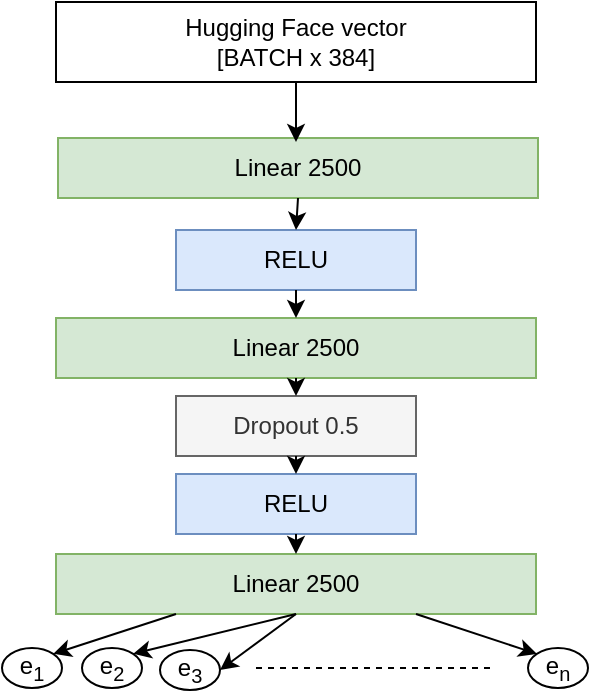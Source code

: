 <mxfile version="15.8.3" type="device"><diagram id="TMOSolHTagi-5QKhBVLW" name="Page-1"><mxGraphModel dx="1038" dy="578" grid="1" gridSize="10" guides="1" tooltips="1" connect="1" arrows="1" fold="1" page="1" pageScale="1" pageWidth="827" pageHeight="1169" math="0" shadow="0"><root><mxCell id="0"/><mxCell id="1" parent="0"/><mxCell id="jeibWNcUsfNfBIdwJVvU-1" value="Hugging Face vector &lt;br&gt;[BATCH x 384]" style="rounded=0;whiteSpace=wrap;html=1;" vertex="1" parent="1"><mxGeometry x="190" y="70" width="240" height="40" as="geometry"/></mxCell><mxCell id="jeibWNcUsfNfBIdwJVvU-2" value="Linear 2500" style="rounded=0;whiteSpace=wrap;html=1;fillColor=#d5e8d4;strokeColor=#82b366;" vertex="1" parent="1"><mxGeometry x="191" y="138" width="240" height="30" as="geometry"/></mxCell><mxCell id="jeibWNcUsfNfBIdwJVvU-3" value="RELU" style="rounded=0;whiteSpace=wrap;html=1;fillColor=#dae8fc;strokeColor=#6c8ebf;" vertex="1" parent="1"><mxGeometry x="250" y="184" width="120" height="30" as="geometry"/></mxCell><mxCell id="jeibWNcUsfNfBIdwJVvU-4" value="Linear 2500" style="rounded=0;whiteSpace=wrap;html=1;fillColor=#d5e8d4;strokeColor=#82b366;" vertex="1" parent="1"><mxGeometry x="190" y="228" width="240" height="30" as="geometry"/></mxCell><mxCell id="jeibWNcUsfNfBIdwJVvU-5" value="Dropout 0.5" style="rounded=0;whiteSpace=wrap;html=1;fillColor=#f5f5f5;fontColor=#333333;strokeColor=#666666;" vertex="1" parent="1"><mxGeometry x="250" y="267" width="120" height="30" as="geometry"/></mxCell><mxCell id="jeibWNcUsfNfBIdwJVvU-6" value="RELU" style="rounded=0;whiteSpace=wrap;html=1;fillColor=#dae8fc;strokeColor=#6c8ebf;" vertex="1" parent="1"><mxGeometry x="250" y="306" width="120" height="30" as="geometry"/></mxCell><mxCell id="jeibWNcUsfNfBIdwJVvU-7" value="Linear 2500" style="rounded=0;whiteSpace=wrap;html=1;fillColor=#d5e8d4;strokeColor=#82b366;" vertex="1" parent="1"><mxGeometry x="190" y="346" width="240" height="30" as="geometry"/></mxCell><mxCell id="jeibWNcUsfNfBIdwJVvU-8" value="e&lt;sub&gt;1&lt;/sub&gt;" style="ellipse;whiteSpace=wrap;html=1;" vertex="1" parent="1"><mxGeometry x="163" y="393" width="30" height="20" as="geometry"/></mxCell><mxCell id="jeibWNcUsfNfBIdwJVvU-9" value="e&lt;sub&gt;2&lt;/sub&gt;" style="ellipse;whiteSpace=wrap;html=1;" vertex="1" parent="1"><mxGeometry x="203" y="393" width="30" height="20" as="geometry"/></mxCell><mxCell id="jeibWNcUsfNfBIdwJVvU-10" value="e&lt;sub&gt;3&lt;/sub&gt;" style="ellipse;whiteSpace=wrap;html=1;" vertex="1" parent="1"><mxGeometry x="242" y="394" width="30" height="20" as="geometry"/></mxCell><mxCell id="jeibWNcUsfNfBIdwJVvU-11" value="e&lt;sub&gt;n&lt;/sub&gt;" style="ellipse;whiteSpace=wrap;html=1;" vertex="1" parent="1"><mxGeometry x="426" y="393" width="30" height="20" as="geometry"/></mxCell><mxCell id="jeibWNcUsfNfBIdwJVvU-12" value="" style="endArrow=none;dashed=1;html=1;rounded=0;" edge="1" parent="1"><mxGeometry width="50" height="50" relative="1" as="geometry"><mxPoint x="290" y="403" as="sourcePoint"/><mxPoint x="410" y="403" as="targetPoint"/></mxGeometry></mxCell><mxCell id="jeibWNcUsfNfBIdwJVvU-15" value="" style="endArrow=classic;html=1;rounded=0;exitX=0.25;exitY=1;exitDx=0;exitDy=0;entryX=1;entryY=0;entryDx=0;entryDy=0;" edge="1" parent="1" source="jeibWNcUsfNfBIdwJVvU-7" target="jeibWNcUsfNfBIdwJVvU-8"><mxGeometry width="50" height="50" relative="1" as="geometry"><mxPoint x="390" y="310" as="sourcePoint"/><mxPoint x="440" y="260" as="targetPoint"/></mxGeometry></mxCell><mxCell id="jeibWNcUsfNfBIdwJVvU-16" value="" style="endArrow=classic;html=1;rounded=0;exitX=0.75;exitY=1;exitDx=0;exitDy=0;entryX=0;entryY=0;entryDx=0;entryDy=0;" edge="1" parent="1" source="jeibWNcUsfNfBIdwJVvU-7" target="jeibWNcUsfNfBIdwJVvU-11"><mxGeometry width="50" height="50" relative="1" as="geometry"><mxPoint x="260" y="386" as="sourcePoint"/><mxPoint x="198.607" y="405.929" as="targetPoint"/></mxGeometry></mxCell><mxCell id="jeibWNcUsfNfBIdwJVvU-17" value="" style="endArrow=classic;html=1;rounded=0;exitX=0.5;exitY=1;exitDx=0;exitDy=0;entryX=1;entryY=0;entryDx=0;entryDy=0;" edge="1" parent="1" source="jeibWNcUsfNfBIdwJVvU-7" target="jeibWNcUsfNfBIdwJVvU-9"><mxGeometry width="50" height="50" relative="1" as="geometry"><mxPoint x="380" y="386" as="sourcePoint"/><mxPoint x="440.393" y="405.929" as="targetPoint"/></mxGeometry></mxCell><mxCell id="jeibWNcUsfNfBIdwJVvU-18" value="" style="endArrow=classic;html=1;rounded=0;exitX=0.5;exitY=1;exitDx=0;exitDy=0;entryX=1;entryY=0.5;entryDx=0;entryDy=0;" edge="1" parent="1" source="jeibWNcUsfNfBIdwJVvU-7" target="jeibWNcUsfNfBIdwJVvU-10"><mxGeometry width="50" height="50" relative="1" as="geometry"><mxPoint x="320" y="386" as="sourcePoint"/><mxPoint x="238.607" y="405.929" as="targetPoint"/></mxGeometry></mxCell><mxCell id="jeibWNcUsfNfBIdwJVvU-19" value="" style="endArrow=classic;html=1;rounded=0;exitX=0.5;exitY=1;exitDx=0;exitDy=0;" edge="1" parent="1" source="jeibWNcUsfNfBIdwJVvU-1"><mxGeometry width="50" height="50" relative="1" as="geometry"><mxPoint x="320" y="386" as="sourcePoint"/><mxPoint x="310" y="140" as="targetPoint"/></mxGeometry></mxCell><mxCell id="jeibWNcUsfNfBIdwJVvU-20" value="" style="endArrow=classic;html=1;rounded=0;exitX=0.5;exitY=1;exitDx=0;exitDy=0;entryX=0.5;entryY=0;entryDx=0;entryDy=0;" edge="1" parent="1" source="jeibWNcUsfNfBIdwJVvU-2" target="jeibWNcUsfNfBIdwJVvU-3"><mxGeometry width="50" height="50" relative="1" as="geometry"><mxPoint x="320" y="155" as="sourcePoint"/><mxPoint x="320" y="185" as="targetPoint"/></mxGeometry></mxCell><mxCell id="jeibWNcUsfNfBIdwJVvU-21" value="" style="endArrow=classic;html=1;rounded=0;exitX=0.5;exitY=1;exitDx=0;exitDy=0;entryX=0.5;entryY=0;entryDx=0;entryDy=0;" edge="1" parent="1" source="jeibWNcUsfNfBIdwJVvU-3" target="jeibWNcUsfNfBIdwJVvU-4"><mxGeometry width="50" height="50" relative="1" as="geometry"><mxPoint x="321" y="178" as="sourcePoint"/><mxPoint x="320" y="194" as="targetPoint"/></mxGeometry></mxCell><mxCell id="jeibWNcUsfNfBIdwJVvU-22" value="" style="endArrow=classic;html=1;rounded=0;exitX=0.5;exitY=1;exitDx=0;exitDy=0;entryX=0.5;entryY=0;entryDx=0;entryDy=0;" edge="1" parent="1" source="jeibWNcUsfNfBIdwJVvU-4" target="jeibWNcUsfNfBIdwJVvU-5"><mxGeometry width="50" height="50" relative="1" as="geometry"><mxPoint x="320" y="224" as="sourcePoint"/><mxPoint x="320" y="238" as="targetPoint"/></mxGeometry></mxCell><mxCell id="jeibWNcUsfNfBIdwJVvU-23" value="" style="endArrow=classic;html=1;rounded=0;exitX=0.5;exitY=1;exitDx=0;exitDy=0;entryX=0.5;entryY=0;entryDx=0;entryDy=0;" edge="1" parent="1" source="jeibWNcUsfNfBIdwJVvU-5" target="jeibWNcUsfNfBIdwJVvU-6"><mxGeometry width="50" height="50" relative="1" as="geometry"><mxPoint x="320" y="268" as="sourcePoint"/><mxPoint x="320" y="277" as="targetPoint"/></mxGeometry></mxCell><mxCell id="jeibWNcUsfNfBIdwJVvU-24" value="" style="endArrow=classic;html=1;rounded=0;exitX=0.5;exitY=1;exitDx=0;exitDy=0;entryX=0.5;entryY=0;entryDx=0;entryDy=0;" edge="1" parent="1" source="jeibWNcUsfNfBIdwJVvU-6" target="jeibWNcUsfNfBIdwJVvU-7"><mxGeometry width="50" height="50" relative="1" as="geometry"><mxPoint x="320" y="307" as="sourcePoint"/><mxPoint x="320" y="316" as="targetPoint"/></mxGeometry></mxCell></root></mxGraphModel></diagram></mxfile>